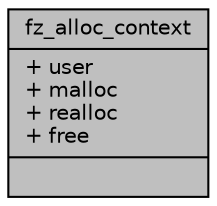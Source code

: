 digraph "fz_alloc_context"
{
 // LATEX_PDF_SIZE
  edge [fontname="Helvetica",fontsize="10",labelfontname="Helvetica",labelfontsize="10"];
  node [fontname="Helvetica",fontsize="10",shape=record];
  Node1 [label="{fz_alloc_context\n|+ user\l+ malloc\l+ realloc\l+ free\l|}",height=0.2,width=0.4,color="black", fillcolor="grey75", style="filled", fontcolor="black",tooltip=" "];
}
